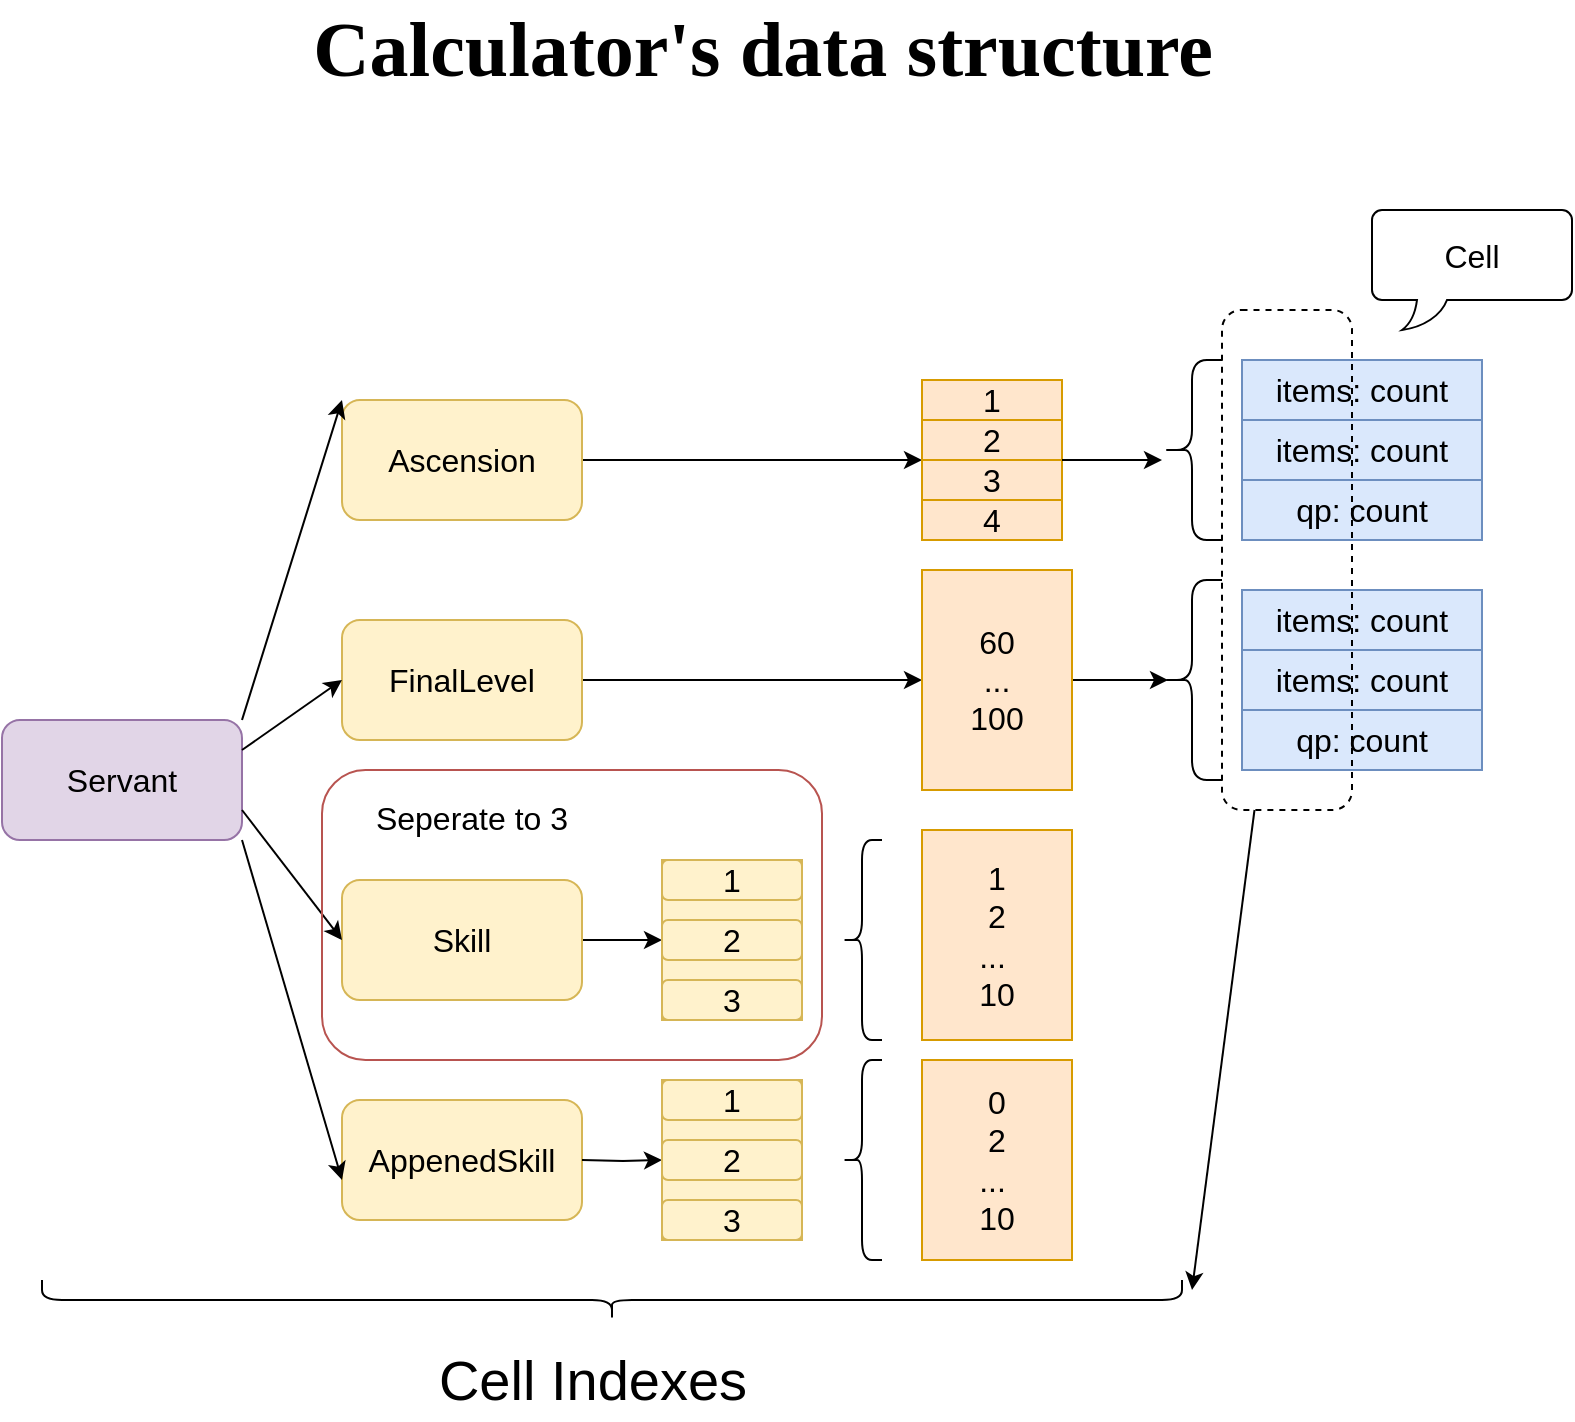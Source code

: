 <mxfile version="14.9.4" type="device"><diagram id="Mdqf5nfkIuzPP8wKagq4" name="Page-1"><mxGraphModel dx="1412" dy="922" grid="1" gridSize="10" guides="1" tooltips="1" connect="1" arrows="1" fold="1" page="1" pageScale="1" pageWidth="850" pageHeight="1100" math="0" shadow="0"><root><mxCell id="0"/><mxCell id="1" parent="0"/><mxCell id="bRFj9ZrGw9zWMcHoWgmq-2" value="Servant" style="rounded=1;whiteSpace=wrap;html=1;fontSize=16;fillColor=#e1d5e7;strokeColor=#9673a6;" vertex="1" parent="1"><mxGeometry x="45" y="525" width="120" height="60" as="geometry"/></mxCell><mxCell id="bRFj9ZrGw9zWMcHoWgmq-43" style="edgeStyle=orthogonalEdgeStyle;rounded=0;orthogonalLoop=1;jettySize=auto;html=1;exitX=1;exitY=0.5;exitDx=0;exitDy=0;fontSize=16;" edge="1" parent="1" source="bRFj9ZrGw9zWMcHoWgmq-4"><mxGeometry relative="1" as="geometry"><mxPoint x="505" y="395" as="targetPoint"/></mxGeometry></mxCell><mxCell id="bRFj9ZrGw9zWMcHoWgmq-4" value="Ascension" style="rounded=1;whiteSpace=wrap;html=1;fontSize=16;fillColor=#fff2cc;strokeColor=#d6b656;" vertex="1" parent="1"><mxGeometry x="215" y="365" width="120" height="60" as="geometry"/></mxCell><mxCell id="bRFj9ZrGw9zWMcHoWgmq-50" style="edgeStyle=orthogonalEdgeStyle;rounded=0;orthogonalLoop=1;jettySize=auto;html=1;exitX=1;exitY=0.5;exitDx=0;exitDy=0;fontSize=16;" edge="1" parent="1" source="bRFj9ZrGw9zWMcHoWgmq-5"><mxGeometry relative="1" as="geometry"><mxPoint x="375" y="635" as="targetPoint"/></mxGeometry></mxCell><mxCell id="bRFj9ZrGw9zWMcHoWgmq-5" value="Skill" style="rounded=1;whiteSpace=wrap;html=1;fontSize=16;fillColor=#fff2cc;strokeColor=#d6b656;" vertex="1" parent="1"><mxGeometry x="215" y="605" width="120" height="60" as="geometry"/></mxCell><mxCell id="bRFj9ZrGw9zWMcHoWgmq-48" style="edgeStyle=orthogonalEdgeStyle;rounded=0;orthogonalLoop=1;jettySize=auto;html=1;entryX=0;entryY=0.5;entryDx=0;entryDy=0;fontSize=16;" edge="1" parent="1" source="bRFj9ZrGw9zWMcHoWgmq-6" target="bRFj9ZrGw9zWMcHoWgmq-18"><mxGeometry relative="1" as="geometry"/></mxCell><mxCell id="bRFj9ZrGw9zWMcHoWgmq-6" value="FinalLevel" style="rounded=1;whiteSpace=wrap;html=1;fontSize=16;fillColor=#fff2cc;strokeColor=#d6b656;" vertex="1" parent="1"><mxGeometry x="215" y="475" width="120" height="60" as="geometry"/></mxCell><mxCell id="bRFj9ZrGw9zWMcHoWgmq-7" value="AppenedSkill" style="rounded=1;whiteSpace=wrap;html=1;fontSize=16;fillColor=#fff2cc;strokeColor=#d6b656;" vertex="1" parent="1"><mxGeometry x="215" y="715" width="120" height="60" as="geometry"/></mxCell><mxCell id="bRFj9ZrGw9zWMcHoWgmq-10" value="" style="endArrow=classic;html=1;fontSize=16;exitX=1;exitY=0;exitDx=0;exitDy=0;entryX=0;entryY=0;entryDx=0;entryDy=0;" edge="1" parent="1" source="bRFj9ZrGw9zWMcHoWgmq-2" target="bRFj9ZrGw9zWMcHoWgmq-4"><mxGeometry width="50" height="50" relative="1" as="geometry"><mxPoint x="355" y="645" as="sourcePoint"/><mxPoint x="405" y="595" as="targetPoint"/></mxGeometry></mxCell><mxCell id="bRFj9ZrGw9zWMcHoWgmq-12" value="" style="endArrow=classic;html=1;fontSize=16;exitX=1;exitY=0.25;exitDx=0;exitDy=0;entryX=0;entryY=0.5;entryDx=0;entryDy=0;" edge="1" parent="1" source="bRFj9ZrGw9zWMcHoWgmq-2" target="bRFj9ZrGw9zWMcHoWgmq-6"><mxGeometry width="50" height="50" relative="1" as="geometry"><mxPoint x="355" y="645" as="sourcePoint"/><mxPoint x="405" y="595" as="targetPoint"/></mxGeometry></mxCell><mxCell id="bRFj9ZrGw9zWMcHoWgmq-14" value="" style="endArrow=classic;html=1;fontSize=16;exitX=1;exitY=0.75;exitDx=0;exitDy=0;entryX=0;entryY=0.5;entryDx=0;entryDy=0;" edge="1" parent="1" source="bRFj9ZrGw9zWMcHoWgmq-2" target="bRFj9ZrGw9zWMcHoWgmq-5"><mxGeometry width="50" height="50" relative="1" as="geometry"><mxPoint x="355" y="645" as="sourcePoint"/><mxPoint x="405" y="595" as="targetPoint"/></mxGeometry></mxCell><mxCell id="bRFj9ZrGw9zWMcHoWgmq-15" value="" style="endArrow=classic;html=1;fontSize=16;exitX=1;exitY=1;exitDx=0;exitDy=0;entryX=0;entryY=0.667;entryDx=0;entryDy=0;entryPerimeter=0;" edge="1" parent="1" source="bRFj9ZrGw9zWMcHoWgmq-2" target="bRFj9ZrGw9zWMcHoWgmq-7"><mxGeometry width="50" height="50" relative="1" as="geometry"><mxPoint x="355" y="645" as="sourcePoint"/><mxPoint x="405" y="595" as="targetPoint"/></mxGeometry></mxCell><mxCell id="bRFj9ZrGw9zWMcHoWgmq-56" style="edgeStyle=orthogonalEdgeStyle;rounded=0;orthogonalLoop=1;jettySize=auto;html=1;entryX=0.1;entryY=0.5;entryDx=0;entryDy=0;entryPerimeter=0;fontSize=16;" edge="1" parent="1" source="bRFj9ZrGw9zWMcHoWgmq-18" target="bRFj9ZrGw9zWMcHoWgmq-55"><mxGeometry relative="1" as="geometry"/></mxCell><mxCell id="bRFj9ZrGw9zWMcHoWgmq-18" value="60&lt;br&gt;...&lt;br&gt;100" style="rounded=0;whiteSpace=wrap;html=1;fontSize=16;fillColor=#ffe6cc;strokeColor=#d79b00;" vertex="1" parent="1"><mxGeometry x="505" y="450" width="75" height="110" as="geometry"/></mxCell><mxCell id="bRFj9ZrGw9zWMcHoWgmq-19" value="1&lt;br&gt;2&lt;br&gt;...&amp;nbsp;&lt;br&gt;10" style="rounded=0;whiteSpace=wrap;html=1;fontSize=16;fillColor=#ffe6cc;strokeColor=#d79b00;" vertex="1" parent="1"><mxGeometry x="505" y="580" width="75" height="105" as="geometry"/></mxCell><mxCell id="bRFj9ZrGw9zWMcHoWgmq-20" value="0&lt;br&gt;2&lt;br&gt;...&amp;nbsp;&lt;br&gt;10" style="rounded=0;whiteSpace=wrap;html=1;fontSize=16;fillColor=#ffe6cc;strokeColor=#d79b00;" vertex="1" parent="1"><mxGeometry x="505" y="695" width="75" height="100" as="geometry"/></mxCell><mxCell id="bRFj9ZrGw9zWMcHoWgmq-21" value="items: count" style="rounded=0;whiteSpace=wrap;html=1;fontSize=16;fillColor=#dae8fc;strokeColor=#6c8ebf;" vertex="1" parent="1"><mxGeometry x="665" y="345" width="120" height="30" as="geometry"/></mxCell><mxCell id="bRFj9ZrGw9zWMcHoWgmq-24" value="items: count" style="rounded=0;whiteSpace=wrap;html=1;fontSize=16;fillColor=#dae8fc;strokeColor=#6c8ebf;" vertex="1" parent="1"><mxGeometry x="665" y="375" width="120" height="30" as="geometry"/></mxCell><mxCell id="bRFj9ZrGw9zWMcHoWgmq-25" value="qp: count" style="rounded=0;whiteSpace=wrap;html=1;fontSize=16;fillColor=#dae8fc;strokeColor=#6c8ebf;" vertex="1" parent="1"><mxGeometry x="665" y="405" width="120" height="30" as="geometry"/></mxCell><mxCell id="bRFj9ZrGw9zWMcHoWgmq-27" value="" style="shape=curlyBracket;whiteSpace=wrap;html=1;rounded=1;fontSize=16;" vertex="1" parent="1"><mxGeometry x="625" y="345" width="30" height="90" as="geometry"/></mxCell><mxCell id="bRFj9ZrGw9zWMcHoWgmq-38" value="" style="shape=curlyBracket;whiteSpace=wrap;html=1;rounded=1;fontSize=16;" vertex="1" parent="1"><mxGeometry x="465" y="585" width="20" height="100" as="geometry"/></mxCell><mxCell id="bRFj9ZrGw9zWMcHoWgmq-42" value="" style="group;fillColor=#ffe6cc;strokeColor=#d79b00;" vertex="1" connectable="0" parent="1"><mxGeometry x="505" y="355" width="70" height="80" as="geometry"/></mxCell><mxCell id="bRFj9ZrGw9zWMcHoWgmq-17" value="1" style="rounded=0;whiteSpace=wrap;html=1;fontSize=16;fillColor=#ffe6cc;strokeColor=#d79b00;" vertex="1" parent="bRFj9ZrGw9zWMcHoWgmq-42"><mxGeometry width="70" height="20" as="geometry"/></mxCell><mxCell id="bRFj9ZrGw9zWMcHoWgmq-31" value="2" style="rounded=0;whiteSpace=wrap;html=1;fontSize=16;fillColor=#ffe6cc;strokeColor=#d79b00;" vertex="1" parent="bRFj9ZrGw9zWMcHoWgmq-42"><mxGeometry y="20" width="70" height="20" as="geometry"/></mxCell><mxCell id="bRFj9ZrGw9zWMcHoWgmq-32" value="3" style="rounded=0;whiteSpace=wrap;html=1;fontSize=16;fillColor=#ffe6cc;strokeColor=#d79b00;" vertex="1" parent="bRFj9ZrGw9zWMcHoWgmq-42"><mxGeometry y="40" width="70" height="20" as="geometry"/></mxCell><mxCell id="bRFj9ZrGw9zWMcHoWgmq-33" value="4" style="rounded=0;whiteSpace=wrap;html=1;fontSize=16;fillColor=#ffe6cc;strokeColor=#d79b00;" vertex="1" parent="bRFj9ZrGw9zWMcHoWgmq-42"><mxGeometry y="60" width="70" height="20" as="geometry"/></mxCell><mxCell id="bRFj9ZrGw9zWMcHoWgmq-47" style="edgeStyle=orthogonalEdgeStyle;rounded=0;orthogonalLoop=1;jettySize=auto;html=1;exitX=1;exitY=1;exitDx=0;exitDy=0;fontSize=16;" edge="1" parent="1" source="bRFj9ZrGw9zWMcHoWgmq-31" target="bRFj9ZrGw9zWMcHoWgmq-27"><mxGeometry relative="1" as="geometry"><Array as="points"><mxPoint x="595" y="395"/><mxPoint x="595" y="395"/></Array></mxGeometry></mxCell><mxCell id="bRFj9ZrGw9zWMcHoWgmq-49" value="" style="group;fillColor=#fff2cc;strokeColor=#d6b656;" vertex="1" connectable="0" parent="1"><mxGeometry x="375" y="595" width="70" height="80" as="geometry"/></mxCell><mxCell id="bRFj9ZrGw9zWMcHoWgmq-35" value="1" style="rounded=1;whiteSpace=wrap;html=1;fontSize=16;fillColor=#fff2cc;strokeColor=#d6b656;" vertex="1" parent="bRFj9ZrGw9zWMcHoWgmq-49"><mxGeometry width="70" height="20" as="geometry"/></mxCell><mxCell id="bRFj9ZrGw9zWMcHoWgmq-36" value="2" style="rounded=1;whiteSpace=wrap;html=1;fontSize=16;fillColor=#fff2cc;strokeColor=#d6b656;" vertex="1" parent="bRFj9ZrGw9zWMcHoWgmq-49"><mxGeometry y="30" width="70" height="20" as="geometry"/></mxCell><mxCell id="bRFj9ZrGw9zWMcHoWgmq-37" value="3" style="rounded=1;whiteSpace=wrap;html=1;fontSize=16;fillColor=#fff2cc;strokeColor=#d6b656;" vertex="1" parent="bRFj9ZrGw9zWMcHoWgmq-49"><mxGeometry y="60" width="70" height="20" as="geometry"/></mxCell><mxCell id="bRFj9ZrGw9zWMcHoWgmq-52" value="items: count" style="rounded=0;whiteSpace=wrap;html=1;fontSize=16;fillColor=#dae8fc;strokeColor=#6c8ebf;" vertex="1" parent="1"><mxGeometry x="665" y="460" width="120" height="30" as="geometry"/></mxCell><mxCell id="bRFj9ZrGw9zWMcHoWgmq-53" value="items: count" style="rounded=0;whiteSpace=wrap;html=1;fontSize=16;fillColor=#dae8fc;strokeColor=#6c8ebf;" vertex="1" parent="1"><mxGeometry x="665" y="490" width="120" height="30" as="geometry"/></mxCell><mxCell id="bRFj9ZrGw9zWMcHoWgmq-54" value="qp: count" style="rounded=0;whiteSpace=wrap;html=1;fontSize=16;fillColor=#dae8fc;strokeColor=#6c8ebf;" vertex="1" parent="1"><mxGeometry x="665" y="520" width="120" height="30" as="geometry"/></mxCell><mxCell id="bRFj9ZrGw9zWMcHoWgmq-55" value="" style="shape=curlyBracket;whiteSpace=wrap;html=1;rounded=1;fontSize=16;" vertex="1" parent="1"><mxGeometry x="625" y="455" width="30" height="100" as="geometry"/></mxCell><mxCell id="bRFj9ZrGw9zWMcHoWgmq-58" value="Cell" style="whiteSpace=wrap;html=1;shape=mxgraph.basic.roundRectCallout;dx=30;dy=15;size=5;boundedLbl=1;fontSize=16;" vertex="1" parent="1"><mxGeometry x="730" y="270" width="100" height="60" as="geometry"/></mxCell><mxCell id="bRFj9ZrGw9zWMcHoWgmq-64" value="" style="group" vertex="1" connectable="0" parent="1"><mxGeometry x="335" y="705" width="110" height="80" as="geometry"/></mxCell><mxCell id="bRFj9ZrGw9zWMcHoWgmq-59" style="edgeStyle=orthogonalEdgeStyle;rounded=0;orthogonalLoop=1;jettySize=auto;html=1;exitX=1;exitY=0.5;exitDx=0;exitDy=0;fontSize=16;" edge="1" parent="bRFj9ZrGw9zWMcHoWgmq-64"><mxGeometry relative="1" as="geometry"><mxPoint x="40" y="40" as="targetPoint"/><mxPoint y="40" as="sourcePoint"/></mxGeometry></mxCell><mxCell id="bRFj9ZrGw9zWMcHoWgmq-60" value="" style="group;fillColor=#fff2cc;strokeColor=#d6b656;" vertex="1" connectable="0" parent="bRFj9ZrGw9zWMcHoWgmq-64"><mxGeometry x="40" width="70" height="80" as="geometry"/></mxCell><mxCell id="bRFj9ZrGw9zWMcHoWgmq-61" value="1" style="rounded=1;whiteSpace=wrap;html=1;fontSize=16;fillColor=#fff2cc;strokeColor=#d6b656;" vertex="1" parent="bRFj9ZrGw9zWMcHoWgmq-60"><mxGeometry width="70" height="20" as="geometry"/></mxCell><mxCell id="bRFj9ZrGw9zWMcHoWgmq-62" value="2" style="rounded=1;whiteSpace=wrap;html=1;fontSize=16;fillColor=#fff2cc;strokeColor=#d6b656;" vertex="1" parent="bRFj9ZrGw9zWMcHoWgmq-60"><mxGeometry y="30" width="70" height="20" as="geometry"/></mxCell><mxCell id="bRFj9ZrGw9zWMcHoWgmq-63" value="3" style="rounded=1;whiteSpace=wrap;html=1;fontSize=16;fillColor=#fff2cc;strokeColor=#d6b656;" vertex="1" parent="bRFj9ZrGw9zWMcHoWgmq-60"><mxGeometry y="60" width="70" height="20" as="geometry"/></mxCell><mxCell id="bRFj9ZrGw9zWMcHoWgmq-65" value="" style="shape=curlyBracket;whiteSpace=wrap;html=1;rounded=1;fontSize=16;" vertex="1" parent="1"><mxGeometry x="465" y="695" width="20" height="100" as="geometry"/></mxCell><mxCell id="bRFj9ZrGw9zWMcHoWgmq-67" value="" style="shape=curlyBracket;whiteSpace=wrap;html=1;rounded=1;fontSize=16;rotation=-90;" vertex="1" parent="1"><mxGeometry x="340" y="530" width="20" height="570" as="geometry"/></mxCell><mxCell id="bRFj9ZrGw9zWMcHoWgmq-69" value="Cell Indexes" style="text;html=1;align=center;verticalAlign=middle;resizable=0;points=[];autosize=1;strokeColor=none;fontSize=28;fontFamily=Helvetica;" vertex="1" parent="1"><mxGeometry x="255" y="835" width="170" height="40" as="geometry"/></mxCell><mxCell id="bRFj9ZrGw9zWMcHoWgmq-71" value="" style="rounded=1;whiteSpace=wrap;html=1;fontSize=28;strokeColor=#b85450;fillColor=none;" vertex="1" parent="1"><mxGeometry x="205" y="550" width="250" height="145" as="geometry"/></mxCell><mxCell id="bRFj9ZrGw9zWMcHoWgmq-72" value="&lt;font style=&quot;font-size: 16px&quot;&gt;Seperate to 3&lt;/font&gt;" style="text;html=1;strokeColor=none;fillColor=none;align=center;verticalAlign=middle;whiteSpace=wrap;rounded=0;fontSize=28;" vertex="1" parent="1"><mxGeometry x="225" y="560" width="110" height="20" as="geometry"/></mxCell><mxCell id="bRFj9ZrGw9zWMcHoWgmq-74" value="Calculator's data structure" style="text;html=1;align=center;verticalAlign=middle;resizable=0;points=[];autosize=1;strokeColor=none;fontSize=39;fontFamily=Verdana;fontStyle=1" vertex="1" parent="1"><mxGeometry x="125" y="165" width="600" height="50" as="geometry"/></mxCell><mxCell id="bRFj9ZrGw9zWMcHoWgmq-77" value="" style="rounded=1;whiteSpace=wrap;html=1;fontFamily=Helvetica;fontSize=39;fillColor=none;dashed=1;" vertex="1" parent="1"><mxGeometry x="655" y="320" width="65" height="250" as="geometry"/></mxCell><mxCell id="bRFj9ZrGw9zWMcHoWgmq-79" value="" style="endArrow=classic;html=1;fontFamily=Helvetica;fontSize=39;exitX=0.25;exitY=1;exitDx=0;exitDy=0;" edge="1" parent="1" source="bRFj9ZrGw9zWMcHoWgmq-77"><mxGeometry width="50" height="50" relative="1" as="geometry"><mxPoint x="640" y="800" as="sourcePoint"/><mxPoint x="640" y="810" as="targetPoint"/></mxGeometry></mxCell></root></mxGraphModel></diagram></mxfile>
